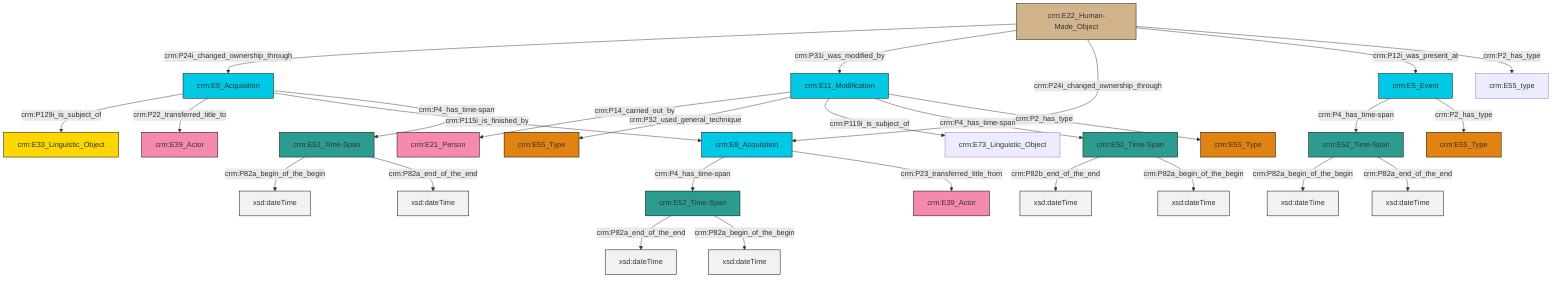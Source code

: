 graph TD
classDef Literal fill:#f2f2f2,stroke:#000000;
classDef CRM_Entity fill:#FFFFFF,stroke:#000000;
classDef Temporal_Entity fill:#00C9E6, stroke:#000000;
classDef Type fill:#E18312, stroke:#000000;
classDef Time-Span fill:#2C9C91, stroke:#000000;
classDef Appellation fill:#FFEB7F, stroke:#000000;
classDef Place fill:#008836, stroke:#000000;
classDef Persistent_Item fill:#B266B2, stroke:#000000;
classDef Conceptual_Object fill:#FFD700, stroke:#000000;
classDef Physical_Thing fill:#D2B48C, stroke:#000000;
classDef Actor fill:#f58aad, stroke:#000000;
classDef PC_Classes fill:#4ce600, stroke:#000000;
classDef Multi fill:#cccccc,stroke:#000000;

6["crm:E8_Acquisition"]:::Temporal_Entity -->|crm:P129i_is_subject_of| 7["crm:E33_Linguistic_Object"]:::Conceptual_Object
8["crm:E8_Acquisition"]:::Temporal_Entity -->|crm:P4_has_time-span| 9["crm:E52_Time-Span"]:::Time-Span
10["crm:E52_Time-Span"]:::Time-Span -->|crm:P82a_begin_of_the_begin| 12[xsd:dateTime]:::Literal
8["crm:E8_Acquisition"]:::Temporal_Entity -->|crm:P23_transferred_title_from| 0["crm:E39_Actor"]:::Actor
6["crm:E8_Acquisition"]:::Temporal_Entity -->|crm:P22_transferred_title_to| 15["crm:E39_Actor"]:::Actor
16["crm:E22_Human-Made_Object"]:::Physical_Thing -->|crm:P24i_changed_ownership_through| 6["crm:E8_Acquisition"]:::Temporal_Entity
2["crm:E52_Time-Span"]:::Time-Span -->|crm:P82a_begin_of_the_begin| 17[xsd:dateTime]:::Literal
18["crm:E11_Modification"]:::Temporal_Entity -->|crm:P14_carried_out_by| 19["crm:E21_Person"]:::Actor
22["crm:E5_Event"]:::Temporal_Entity -->|crm:P4_has_time-span| 10["crm:E52_Time-Span"]:::Time-Span
18["crm:E11_Modification"]:::Temporal_Entity -->|crm:P32_used_general_technique| 13["crm:E55_Type"]:::Type
18["crm:E11_Modification"]:::Temporal_Entity -->|crm:P119i_is_subject_of| 24["crm:E73_Linguistic_Object"]:::Default
10["crm:E52_Time-Span"]:::Time-Span -->|crm:P82a_end_of_the_end| 25[xsd:dateTime]:::Literal
16["crm:E22_Human-Made_Object"]:::Physical_Thing -->|crm:P31i_was_modified_by| 18["crm:E11_Modification"]:::Temporal_Entity
2["crm:E52_Time-Span"]:::Time-Span -->|crm:P82a_end_of_the_end| 26[xsd:dateTime]:::Literal
6["crm:E8_Acquisition"]:::Temporal_Entity -->|crm:P115i_is_finished_by| 8["crm:E8_Acquisition"]:::Temporal_Entity
16["crm:E22_Human-Made_Object"]:::Physical_Thing -->|crm:P24i_changed_ownership_through| 8["crm:E8_Acquisition"]:::Temporal_Entity
9["crm:E52_Time-Span"]:::Time-Span -->|crm:P82a_end_of_the_end| 35[xsd:dateTime]:::Literal
28["crm:E52_Time-Span"]:::Time-Span -->|crm:P82b_end_of_the_end| 36[xsd:dateTime]:::Literal
16["crm:E22_Human-Made_Object"]:::Physical_Thing -->|crm:P12i_was_present_at| 22["crm:E5_Event"]:::Temporal_Entity
28["crm:E52_Time-Span"]:::Time-Span -->|crm:P82a_begin_of_the_begin| 38[xsd:dateTime]:::Literal
18["crm:E11_Modification"]:::Temporal_Entity -->|crm:P4_has_time-span| 28["crm:E52_Time-Span"]:::Time-Span
6["crm:E8_Acquisition"]:::Temporal_Entity -->|crm:P4_has_time-span| 2["crm:E52_Time-Span"]:::Time-Span
22["crm:E5_Event"]:::Temporal_Entity -->|crm:P2_has_type| 39["crm:E55_Type"]:::Type
18["crm:E11_Modification"]:::Temporal_Entity -->|crm:P2_has_type| 31["crm:E55_Type"]:::Type
16["crm:E22_Human-Made_Object"]:::Physical_Thing -->|crm:P2_has_type| 4["crm:E55_type"]:::Default
9["crm:E52_Time-Span"]:::Time-Span -->|crm:P82a_begin_of_the_begin| 43[xsd:dateTime]:::Literal
